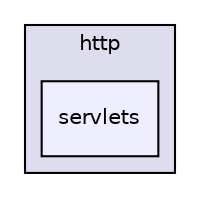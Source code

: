 digraph "sylar/http/servlets" {
  compound=true
  node [ fontsize="10", fontname="Helvetica"];
  edge [ labelfontsize="10", labelfontname="Helvetica"];
  subgraph clusterdir_5fdfbf8b0b8272587873e17fac938b86 {
    graph [ bgcolor="#ddddee", pencolor="black", label="http" fontname="Helvetica", fontsize="10", URL="dir_5fdfbf8b0b8272587873e17fac938b86.html"]
  dir_f02dc2ae36f537734332bb85beb1c493 [shape=box, label="servlets", style="filled", fillcolor="#eeeeff", pencolor="black", URL="dir_f02dc2ae36f537734332bb85beb1c493.html"];
  }
}
